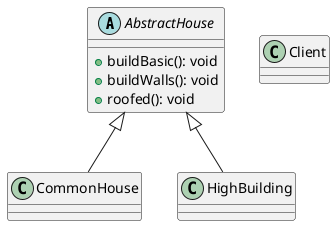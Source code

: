 @startuml


abstract class AbstractHouse {
    + buildBasic(): void
    + buildWalls(): void
    + roofed(): void
}

class CommonHouse {

}

class HighBuilding {

}

AbstractHouse <|-- CommonHouse
AbstractHouse <|-- HighBuilding

class Client {

}



@enduml